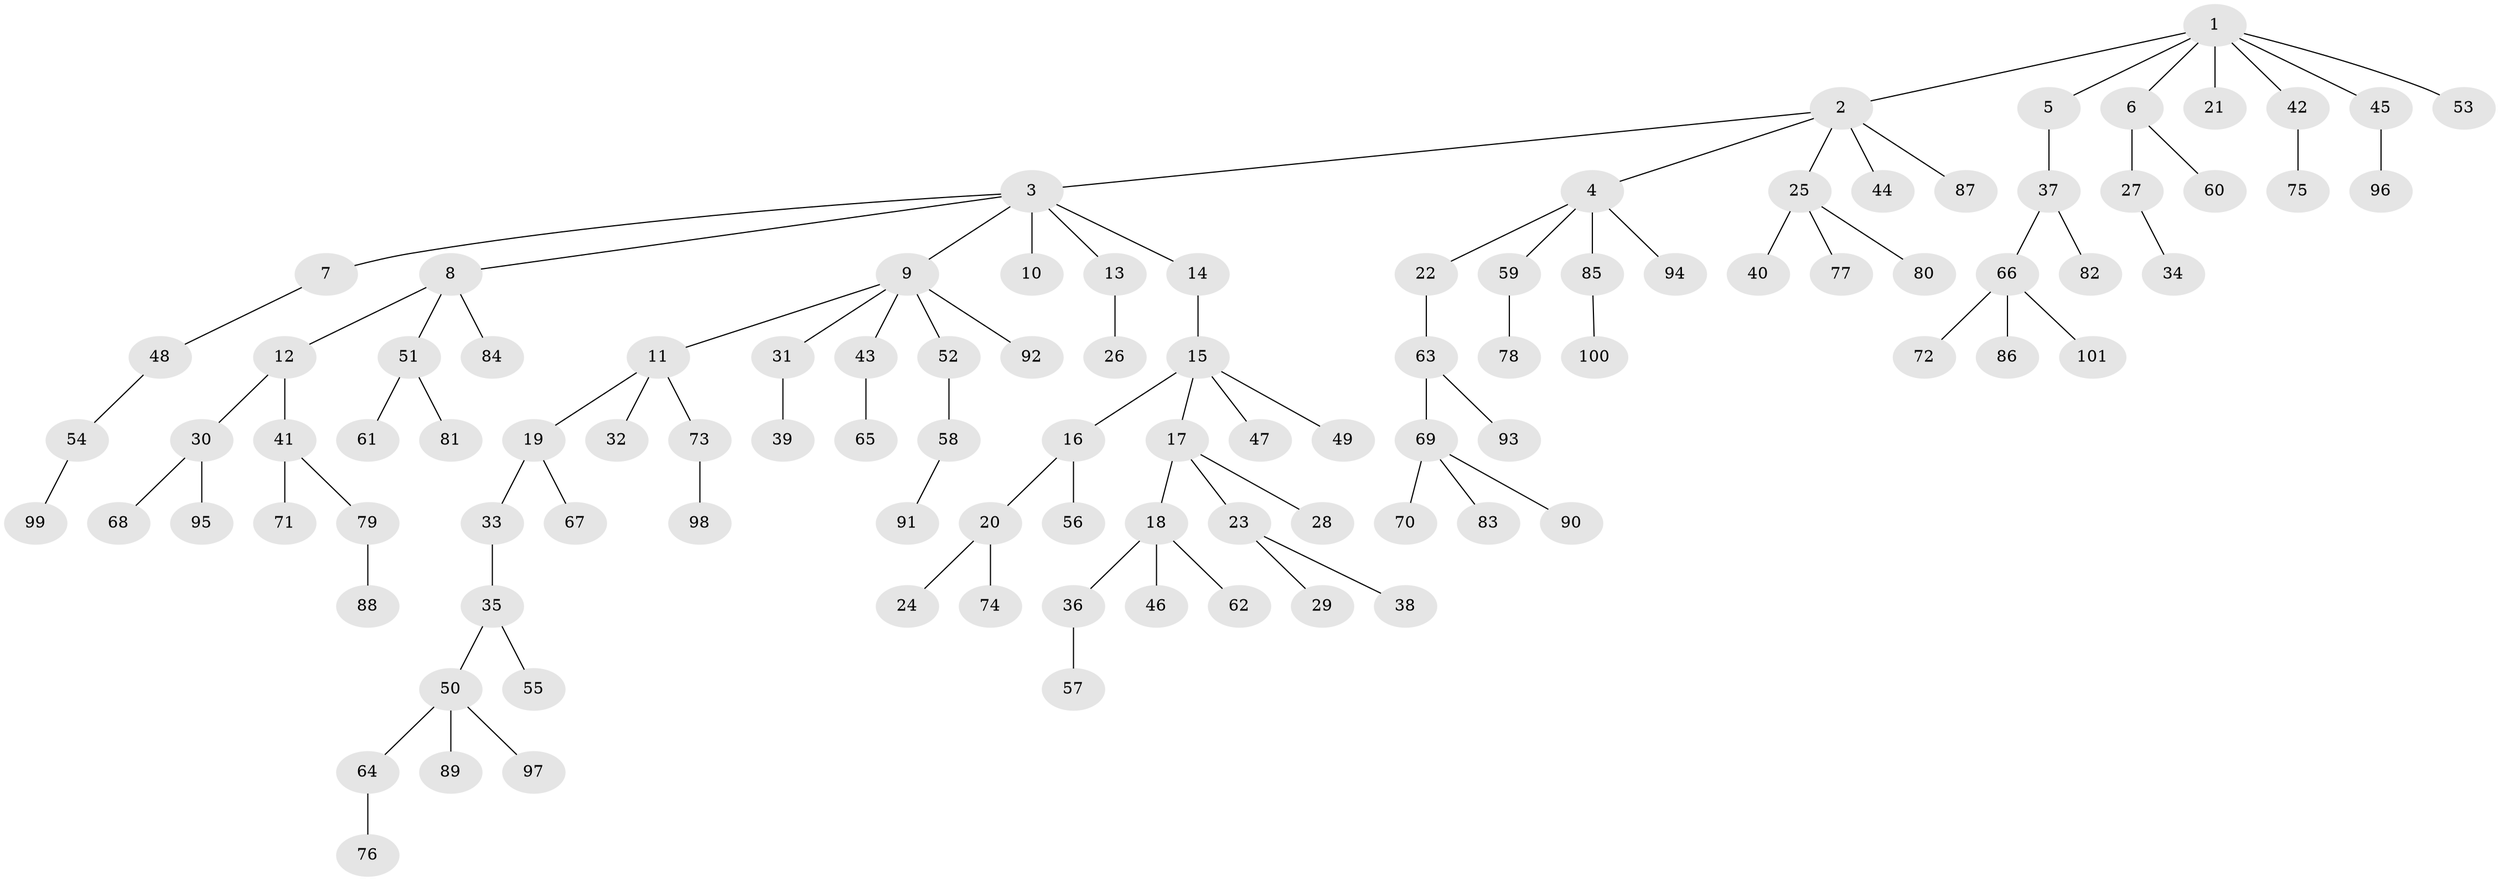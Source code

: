 // Generated by graph-tools (version 1.1) at 2025/50/03/09/25 03:50:26]
// undirected, 101 vertices, 100 edges
graph export_dot {
graph [start="1"]
  node [color=gray90,style=filled];
  1;
  2;
  3;
  4;
  5;
  6;
  7;
  8;
  9;
  10;
  11;
  12;
  13;
  14;
  15;
  16;
  17;
  18;
  19;
  20;
  21;
  22;
  23;
  24;
  25;
  26;
  27;
  28;
  29;
  30;
  31;
  32;
  33;
  34;
  35;
  36;
  37;
  38;
  39;
  40;
  41;
  42;
  43;
  44;
  45;
  46;
  47;
  48;
  49;
  50;
  51;
  52;
  53;
  54;
  55;
  56;
  57;
  58;
  59;
  60;
  61;
  62;
  63;
  64;
  65;
  66;
  67;
  68;
  69;
  70;
  71;
  72;
  73;
  74;
  75;
  76;
  77;
  78;
  79;
  80;
  81;
  82;
  83;
  84;
  85;
  86;
  87;
  88;
  89;
  90;
  91;
  92;
  93;
  94;
  95;
  96;
  97;
  98;
  99;
  100;
  101;
  1 -- 2;
  1 -- 5;
  1 -- 6;
  1 -- 21;
  1 -- 42;
  1 -- 45;
  1 -- 53;
  2 -- 3;
  2 -- 4;
  2 -- 25;
  2 -- 44;
  2 -- 87;
  3 -- 7;
  3 -- 8;
  3 -- 9;
  3 -- 10;
  3 -- 13;
  3 -- 14;
  4 -- 22;
  4 -- 59;
  4 -- 85;
  4 -- 94;
  5 -- 37;
  6 -- 27;
  6 -- 60;
  7 -- 48;
  8 -- 12;
  8 -- 51;
  8 -- 84;
  9 -- 11;
  9 -- 31;
  9 -- 43;
  9 -- 52;
  9 -- 92;
  11 -- 19;
  11 -- 32;
  11 -- 73;
  12 -- 30;
  12 -- 41;
  13 -- 26;
  14 -- 15;
  15 -- 16;
  15 -- 17;
  15 -- 47;
  15 -- 49;
  16 -- 20;
  16 -- 56;
  17 -- 18;
  17 -- 23;
  17 -- 28;
  18 -- 36;
  18 -- 46;
  18 -- 62;
  19 -- 33;
  19 -- 67;
  20 -- 24;
  20 -- 74;
  22 -- 63;
  23 -- 29;
  23 -- 38;
  25 -- 40;
  25 -- 77;
  25 -- 80;
  27 -- 34;
  30 -- 68;
  30 -- 95;
  31 -- 39;
  33 -- 35;
  35 -- 50;
  35 -- 55;
  36 -- 57;
  37 -- 66;
  37 -- 82;
  41 -- 71;
  41 -- 79;
  42 -- 75;
  43 -- 65;
  45 -- 96;
  48 -- 54;
  50 -- 64;
  50 -- 89;
  50 -- 97;
  51 -- 61;
  51 -- 81;
  52 -- 58;
  54 -- 99;
  58 -- 91;
  59 -- 78;
  63 -- 69;
  63 -- 93;
  64 -- 76;
  66 -- 72;
  66 -- 86;
  66 -- 101;
  69 -- 70;
  69 -- 83;
  69 -- 90;
  73 -- 98;
  79 -- 88;
  85 -- 100;
}
